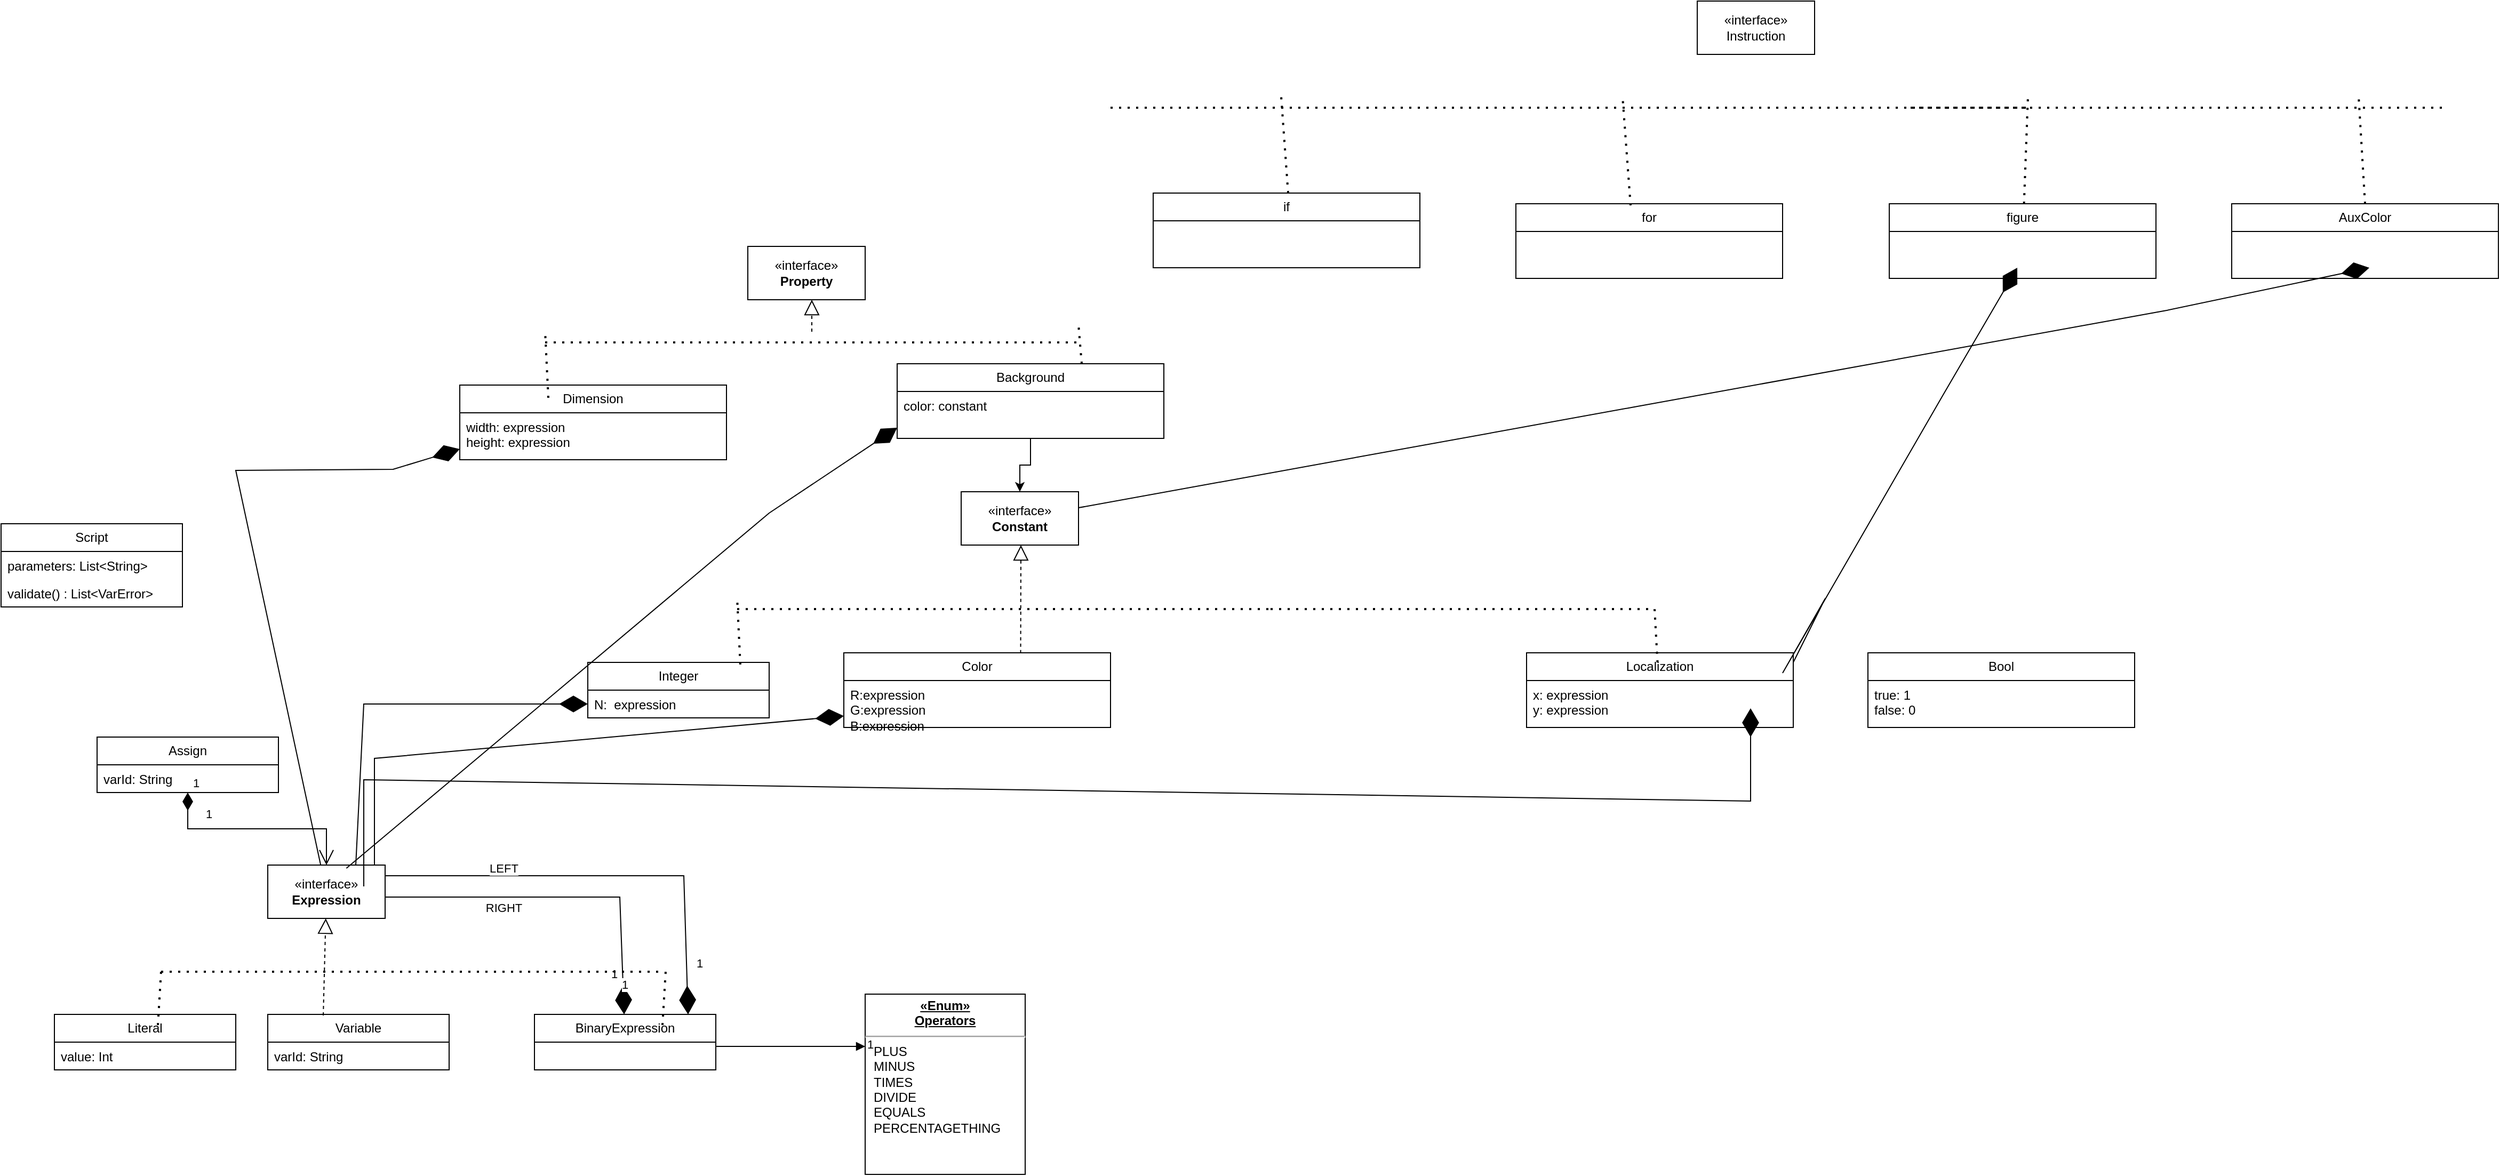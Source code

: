 <mxfile version="21.3.5" type="device">
  <diagram name="Página-1" id="YL14t9qdjf_0MGQOAjav">
    <mxGraphModel dx="1803" dy="1982" grid="1" gridSize="10" guides="1" tooltips="1" connect="1" arrows="1" fold="1" page="1" pageScale="1" pageWidth="827" pageHeight="1169" math="0" shadow="0">
      <root>
        <mxCell id="0" />
        <mxCell id="1" parent="0" />
        <mxCell id="l6KQqY1ODgKdAjRljlp7-1" value="Script" style="swimlane;fontStyle=0;childLayout=stackLayout;horizontal=1;startSize=26;fillColor=none;horizontalStack=0;resizeParent=1;resizeParentMax=0;resizeLast=0;collapsible=1;marginBottom=0;whiteSpace=wrap;html=1;" parent="1" vertex="1">
          <mxGeometry x="140" y="90" width="170" height="78" as="geometry" />
        </mxCell>
        <mxCell id="l6KQqY1ODgKdAjRljlp7-2" value="parameters: List&amp;lt;String&amp;gt;" style="text;strokeColor=none;fillColor=none;align=left;verticalAlign=top;spacingLeft=4;spacingRight=4;overflow=hidden;rotatable=0;points=[[0,0.5],[1,0.5]];portConstraint=eastwest;whiteSpace=wrap;html=1;" parent="l6KQqY1ODgKdAjRljlp7-1" vertex="1">
          <mxGeometry y="26" width="170" height="26" as="geometry" />
        </mxCell>
        <mxCell id="l6KQqY1ODgKdAjRljlp7-3" value="validate() : List&amp;lt;VarError&amp;gt;" style="text;strokeColor=none;fillColor=none;align=left;verticalAlign=top;spacingLeft=4;spacingRight=4;overflow=hidden;rotatable=0;points=[[0,0.5],[1,0.5]];portConstraint=eastwest;whiteSpace=wrap;html=1;" parent="l6KQqY1ODgKdAjRljlp7-1" vertex="1">
          <mxGeometry y="52" width="170" height="26" as="geometry" />
        </mxCell>
        <mxCell id="l6KQqY1ODgKdAjRljlp7-5" value="Assign" style="swimlane;fontStyle=0;childLayout=stackLayout;horizontal=1;startSize=26;fillColor=none;horizontalStack=0;resizeParent=1;resizeParentMax=0;resizeLast=0;collapsible=1;marginBottom=0;whiteSpace=wrap;html=1;" parent="1" vertex="1">
          <mxGeometry x="230" y="290" width="170" height="52" as="geometry" />
        </mxCell>
        <mxCell id="l6KQqY1ODgKdAjRljlp7-6" value="varId: String" style="text;strokeColor=none;fillColor=none;align=left;verticalAlign=top;spacingLeft=4;spacingRight=4;overflow=hidden;rotatable=0;points=[[0,0.5],[1,0.5]];portConstraint=eastwest;whiteSpace=wrap;html=1;" parent="l6KQqY1ODgKdAjRljlp7-5" vertex="1">
          <mxGeometry y="26" width="170" height="26" as="geometry" />
        </mxCell>
        <mxCell id="l6KQqY1ODgKdAjRljlp7-8" value="«interface»&lt;br&gt;&lt;b&gt;Expression&lt;/b&gt;" style="html=1;whiteSpace=wrap;" parent="1" vertex="1">
          <mxGeometry x="390" y="410" width="110" height="50" as="geometry" />
        </mxCell>
        <mxCell id="l6KQqY1ODgKdAjRljlp7-9" value="Literal" style="swimlane;fontStyle=0;childLayout=stackLayout;horizontal=1;startSize=26;fillColor=none;horizontalStack=0;resizeParent=1;resizeParentMax=0;resizeLast=0;collapsible=1;marginBottom=0;whiteSpace=wrap;html=1;" parent="1" vertex="1">
          <mxGeometry x="190" y="550" width="170" height="52" as="geometry" />
        </mxCell>
        <mxCell id="l6KQqY1ODgKdAjRljlp7-10" value="value: Int" style="text;strokeColor=none;fillColor=none;align=left;verticalAlign=top;spacingLeft=4;spacingRight=4;overflow=hidden;rotatable=0;points=[[0,0.5],[1,0.5]];portConstraint=eastwest;whiteSpace=wrap;html=1;" parent="l6KQqY1ODgKdAjRljlp7-9" vertex="1">
          <mxGeometry y="26" width="170" height="26" as="geometry" />
        </mxCell>
        <mxCell id="l6KQqY1ODgKdAjRljlp7-11" value="Variable" style="swimlane;fontStyle=0;childLayout=stackLayout;horizontal=1;startSize=26;fillColor=none;horizontalStack=0;resizeParent=1;resizeParentMax=0;resizeLast=0;collapsible=1;marginBottom=0;whiteSpace=wrap;html=1;" parent="1" vertex="1">
          <mxGeometry x="390" y="550" width="170" height="52" as="geometry" />
        </mxCell>
        <mxCell id="l6KQqY1ODgKdAjRljlp7-12" value="varId: String" style="text;strokeColor=none;fillColor=none;align=left;verticalAlign=top;spacingLeft=4;spacingRight=4;overflow=hidden;rotatable=0;points=[[0,0.5],[1,0.5]];portConstraint=eastwest;whiteSpace=wrap;html=1;" parent="l6KQqY1ODgKdAjRljlp7-11" vertex="1">
          <mxGeometry y="26" width="170" height="26" as="geometry" />
        </mxCell>
        <mxCell id="l6KQqY1ODgKdAjRljlp7-13" value="BinaryExpression" style="swimlane;fontStyle=0;childLayout=stackLayout;horizontal=1;startSize=26;fillColor=none;horizontalStack=0;resizeParent=1;resizeParentMax=0;resizeLast=0;collapsible=1;marginBottom=0;whiteSpace=wrap;html=1;" parent="1" vertex="1">
          <mxGeometry x="640" y="550" width="170" height="52" as="geometry" />
        </mxCell>
        <mxCell id="l6KQqY1ODgKdAjRljlp7-15" value="&lt;p style=&quot;margin:0px;margin-top:4px;text-align:center;text-decoration:underline;&quot;&gt;&lt;b&gt;«Enum»&lt;br&gt;Operators&lt;/b&gt;&lt;/p&gt;&lt;hr&gt;&lt;p style=&quot;margin:0px;margin-left:8px;&quot;&gt;PLUS&lt;br&gt;MINUS&lt;br&gt;TIMES&lt;/p&gt;&lt;p style=&quot;margin:0px;margin-left:8px;&quot;&gt;DIVIDE&lt;/p&gt;&lt;p style=&quot;margin:0px;margin-left:8px;&quot;&gt;EQUALS&lt;/p&gt;&lt;p style=&quot;margin:0px;margin-left:8px;&quot;&gt;PERCENTAGETHING&lt;/p&gt;" style="verticalAlign=top;align=left;overflow=fill;fontSize=12;fontFamily=Helvetica;html=1;whiteSpace=wrap;" parent="1" vertex="1">
          <mxGeometry x="950" y="531" width="150" height="169" as="geometry" />
        </mxCell>
        <mxCell id="l6KQqY1ODgKdAjRljlp7-17" value="" style="endArrow=none;dashed=1;html=1;dashPattern=1 3;strokeWidth=2;rounded=0;" parent="1" edge="1">
          <mxGeometry width="50" height="50" relative="1" as="geometry">
            <mxPoint x="1540" y="-300" as="sourcePoint" />
            <mxPoint x="2040" y="-300" as="targetPoint" />
          </mxGeometry>
        </mxCell>
        <mxCell id="l6KQqY1ODgKdAjRljlp7-23" value="" style="endArrow=block;dashed=1;endFill=0;endSize=12;html=1;rounded=0;exitX=0.306;exitY=0.019;exitDx=0;exitDy=0;exitPerimeter=0;" parent="1" source="l6KQqY1ODgKdAjRljlp7-11" target="l6KQqY1ODgKdAjRljlp7-8" edge="1">
          <mxGeometry width="160" relative="1" as="geometry">
            <mxPoint x="440" y="520" as="sourcePoint" />
            <mxPoint x="600" y="520" as="targetPoint" />
          </mxGeometry>
        </mxCell>
        <mxCell id="l6KQqY1ODgKdAjRljlp7-24" value="" style="endArrow=block;endFill=1;html=1;edgeStyle=orthogonalEdgeStyle;align=left;verticalAlign=top;rounded=0;" parent="1" edge="1">
          <mxGeometry x="-1" relative="1" as="geometry">
            <mxPoint x="810" y="580" as="sourcePoint" />
            <mxPoint x="950" y="580" as="targetPoint" />
          </mxGeometry>
        </mxCell>
        <mxCell id="l6KQqY1ODgKdAjRljlp7-25" value="1" style="edgeLabel;resizable=0;html=1;align=left;verticalAlign=bottom;" parent="l6KQqY1ODgKdAjRljlp7-24" connectable="0" vertex="1">
          <mxGeometry x="-1" relative="1" as="geometry">
            <mxPoint x="-480" y="-210" as="offset" />
          </mxGeometry>
        </mxCell>
        <mxCell id="l6KQqY1ODgKdAjRljlp7-26" value="" style="endArrow=diamondThin;endFill=1;endSize=24;html=1;rounded=0;" parent="1" target="l6KQqY1ODgKdAjRljlp7-13" edge="1">
          <mxGeometry width="160" relative="1" as="geometry">
            <mxPoint x="500" y="440" as="sourcePoint" />
            <mxPoint x="770" y="440" as="targetPoint" />
            <Array as="points">
              <mxPoint x="610" y="440" />
              <mxPoint x="720" y="440" />
            </Array>
          </mxGeometry>
        </mxCell>
        <mxCell id="l6KQqY1ODgKdAjRljlp7-27" value="RIGHT" style="edgeLabel;html=1;align=center;verticalAlign=middle;resizable=0;points=[];" parent="l6KQqY1ODgKdAjRljlp7-26" vertex="1" connectable="0">
          <mxGeometry x="0.901" y="-1" relative="1" as="geometry">
            <mxPoint x="-112" y="-84" as="offset" />
          </mxGeometry>
        </mxCell>
        <mxCell id="l6KQqY1ODgKdAjRljlp7-28" value="" style="endArrow=diamondThin;endFill=1;endSize=24;html=1;rounded=0;" parent="1" edge="1">
          <mxGeometry width="160" relative="1" as="geometry">
            <mxPoint x="500" y="420" as="sourcePoint" />
            <mxPoint x="784" y="550" as="targetPoint" />
            <Array as="points">
              <mxPoint x="780" y="420" />
            </Array>
          </mxGeometry>
        </mxCell>
        <mxCell id="l6KQqY1ODgKdAjRljlp7-29" value="LEFT" style="edgeLabel;html=1;align=center;verticalAlign=middle;resizable=0;points=[];" parent="l6KQqY1ODgKdAjRljlp7-28" vertex="1" connectable="0">
          <mxGeometry x="0.901" y="-1" relative="1" as="geometry">
            <mxPoint x="-172" y="-117" as="offset" />
          </mxGeometry>
        </mxCell>
        <mxCell id="b-vjV_bcO3jjn0lZ3bqL-1" value="«interface»&lt;br&gt;&lt;b&gt;Constant&lt;/b&gt;" style="html=1;whiteSpace=wrap;" vertex="1" parent="1">
          <mxGeometry x="1040" y="60" width="110" height="50" as="geometry" />
        </mxCell>
        <mxCell id="b-vjV_bcO3jjn0lZ3bqL-2" value="1" style="endArrow=open;html=1;endSize=12;startArrow=diamondThin;startSize=14;startFill=1;edgeStyle=orthogonalEdgeStyle;align=left;verticalAlign=bottom;rounded=0;" edge="1" parent="1" source="l6KQqY1ODgKdAjRljlp7-5" target="l6KQqY1ODgKdAjRljlp7-8">
          <mxGeometry x="-1" y="3" relative="1" as="geometry">
            <mxPoint x="440" y="310" as="sourcePoint" />
            <mxPoint x="600" y="310" as="targetPoint" />
          </mxGeometry>
        </mxCell>
        <mxCell id="b-vjV_bcO3jjn0lZ3bqL-3" value="1" style="edgeLabel;resizable=0;html=1;align=left;verticalAlign=bottom;" connectable="0" vertex="1" parent="1">
          <mxGeometry x="950" y="586" as="geometry" />
        </mxCell>
        <mxCell id="b-vjV_bcO3jjn0lZ3bqL-4" value="1" style="edgeLabel;resizable=0;html=1;align=left;verticalAlign=bottom;" connectable="0" vertex="1" parent="1">
          <mxGeometry x="790" y="510" as="geometry" />
        </mxCell>
        <mxCell id="b-vjV_bcO3jjn0lZ3bqL-5" value="1" style="edgeLabel;resizable=0;html=1;align=left;verticalAlign=bottom;" connectable="0" vertex="1" parent="1">
          <mxGeometry x="710" y="520" as="geometry" />
        </mxCell>
        <mxCell id="b-vjV_bcO3jjn0lZ3bqL-6" value="Integer" style="swimlane;fontStyle=0;childLayout=stackLayout;horizontal=1;startSize=26;fillColor=none;horizontalStack=0;resizeParent=1;resizeParentMax=0;resizeLast=0;collapsible=1;marginBottom=0;whiteSpace=wrap;html=1;" vertex="1" parent="1">
          <mxGeometry x="690" y="220" width="170" height="52" as="geometry" />
        </mxCell>
        <mxCell id="b-vjV_bcO3jjn0lZ3bqL-7" value="N:&amp;nbsp; expression" style="text;strokeColor=none;fillColor=none;align=left;verticalAlign=top;spacingLeft=4;spacingRight=4;overflow=hidden;rotatable=0;points=[[0,0.5],[1,0.5]];portConstraint=eastwest;whiteSpace=wrap;html=1;" vertex="1" parent="b-vjV_bcO3jjn0lZ3bqL-6">
          <mxGeometry y="26" width="170" height="26" as="geometry" />
        </mxCell>
        <mxCell id="b-vjV_bcO3jjn0lZ3bqL-8" value="Color" style="swimlane;fontStyle=0;childLayout=stackLayout;horizontal=1;startSize=26;fillColor=none;horizontalStack=0;resizeParent=1;resizeParentMax=0;resizeLast=0;collapsible=1;marginBottom=0;whiteSpace=wrap;html=1;" vertex="1" parent="1">
          <mxGeometry x="930" y="211" width="250" height="70" as="geometry" />
        </mxCell>
        <mxCell id="b-vjV_bcO3jjn0lZ3bqL-9" value="R:expression&lt;br&gt;G:expression&lt;br&gt;B:expression" style="text;strokeColor=none;fillColor=none;align=left;verticalAlign=top;spacingLeft=4;spacingRight=4;overflow=hidden;rotatable=0;points=[[0,0.5],[1,0.5]];portConstraint=eastwest;whiteSpace=wrap;html=1;" vertex="1" parent="b-vjV_bcO3jjn0lZ3bqL-8">
          <mxGeometry y="26" width="250" height="44" as="geometry" />
        </mxCell>
        <mxCell id="b-vjV_bcO3jjn0lZ3bqL-17" value="" style="endArrow=diamondThin;endFill=1;endSize=24;html=1;rounded=0;exitX=0.75;exitY=0;exitDx=0;exitDy=0;" edge="1" parent="1" source="l6KQqY1ODgKdAjRljlp7-8" target="b-vjV_bcO3jjn0lZ3bqL-7">
          <mxGeometry width="160" relative="1" as="geometry">
            <mxPoint x="774" y="291" as="sourcePoint" />
            <mxPoint x="484" y="433" as="targetPoint" />
            <Array as="points">
              <mxPoint x="480" y="259" />
            </Array>
          </mxGeometry>
        </mxCell>
        <mxCell id="b-vjV_bcO3jjn0lZ3bqL-19" value="" style="endArrow=diamondThin;endFill=1;endSize=24;html=1;rounded=0;" edge="1" parent="1" target="b-vjV_bcO3jjn0lZ3bqL-9">
          <mxGeometry width="160" relative="1" as="geometry">
            <mxPoint x="490" y="410" as="sourcePoint" />
            <mxPoint x="1070" y="310" as="targetPoint" />
            <Array as="points">
              <mxPoint x="490" y="310" />
            </Array>
          </mxGeometry>
        </mxCell>
        <mxCell id="b-vjV_bcO3jjn0lZ3bqL-21" value="" style="endArrow=none;dashed=1;html=1;dashPattern=1 3;strokeWidth=2;rounded=0;" edge="1" parent="1">
          <mxGeometry width="50" height="50" relative="1" as="geometry">
            <mxPoint x="287" y="560" as="sourcePoint" />
            <mxPoint x="290" y="510" as="targetPoint" />
          </mxGeometry>
        </mxCell>
        <mxCell id="b-vjV_bcO3jjn0lZ3bqL-22" value="" style="endArrow=none;dashed=1;html=1;dashPattern=1 3;strokeWidth=2;rounded=0;" edge="1" parent="1">
          <mxGeometry width="50" height="50" relative="1" as="geometry">
            <mxPoint x="290" y="510" as="sourcePoint" />
            <mxPoint x="760" y="510" as="targetPoint" />
          </mxGeometry>
        </mxCell>
        <mxCell id="b-vjV_bcO3jjn0lZ3bqL-23" value="" style="endArrow=none;dashed=1;html=1;dashPattern=1 3;strokeWidth=2;rounded=0;" edge="1" parent="1">
          <mxGeometry width="50" height="50" relative="1" as="geometry">
            <mxPoint x="760" y="560" as="sourcePoint" />
            <mxPoint x="763" y="510" as="targetPoint" />
          </mxGeometry>
        </mxCell>
        <mxCell id="b-vjV_bcO3jjn0lZ3bqL-25" value="1" style="edgeLabel;resizable=0;html=1;align=left;verticalAlign=bottom;" connectable="0" vertex="1" parent="1">
          <mxGeometry x="720" y="530" as="geometry" />
        </mxCell>
        <mxCell id="b-vjV_bcO3jjn0lZ3bqL-26" value="" style="endArrow=none;dashed=1;html=1;dashPattern=1 3;strokeWidth=2;rounded=0;exitX=0.841;exitY=0.038;exitDx=0;exitDy=0;exitPerimeter=0;" edge="1" parent="1" source="b-vjV_bcO3jjn0lZ3bqL-6">
          <mxGeometry width="50" height="50" relative="1" as="geometry">
            <mxPoint x="1320" y="220" as="sourcePoint" />
            <mxPoint x="830" y="160" as="targetPoint" />
          </mxGeometry>
        </mxCell>
        <mxCell id="b-vjV_bcO3jjn0lZ3bqL-27" value="" style="endArrow=block;dashed=1;endFill=0;endSize=12;html=1;rounded=0;exitX=0.663;exitY=0.005;exitDx=0;exitDy=0;exitPerimeter=0;" edge="1" parent="1" source="b-vjV_bcO3jjn0lZ3bqL-8">
          <mxGeometry width="160" relative="1" as="geometry">
            <mxPoint x="1094" y="201" as="sourcePoint" />
            <mxPoint x="1096" y="110" as="targetPoint" />
          </mxGeometry>
        </mxCell>
        <mxCell id="b-vjV_bcO3jjn0lZ3bqL-29" value="Localization" style="swimlane;fontStyle=0;childLayout=stackLayout;horizontal=1;startSize=26;fillColor=none;horizontalStack=0;resizeParent=1;resizeParentMax=0;resizeLast=0;collapsible=1;marginBottom=0;whiteSpace=wrap;html=1;" vertex="1" parent="1">
          <mxGeometry x="1570" y="211" width="250" height="70" as="geometry" />
        </mxCell>
        <mxCell id="b-vjV_bcO3jjn0lZ3bqL-30" value="x: expression&lt;br&gt;y: expression" style="text;strokeColor=none;fillColor=none;align=left;verticalAlign=top;spacingLeft=4;spacingRight=4;overflow=hidden;rotatable=0;points=[[0,0.5],[1,0.5]];portConstraint=eastwest;whiteSpace=wrap;html=1;" vertex="1" parent="b-vjV_bcO3jjn0lZ3bqL-29">
          <mxGeometry y="26" width="250" height="44" as="geometry" />
        </mxCell>
        <mxCell id="b-vjV_bcO3jjn0lZ3bqL-32" value="" style="endArrow=diamondThin;endFill=1;endSize=24;html=1;rounded=0;entryX=0.84;entryY=1.205;entryDx=0;entryDy=0;entryPerimeter=0;" edge="1" parent="1" target="b-vjV_bcO3jjn0lZ3bqL-30">
          <mxGeometry width="160" relative="1" as="geometry">
            <mxPoint x="480" y="430" as="sourcePoint" />
            <mxPoint x="1890" y="330" as="targetPoint" />
            <Array as="points">
              <mxPoint x="480" y="330" />
              <mxPoint x="1780" y="350" />
              <mxPoint x="1780" y="270" />
            </Array>
          </mxGeometry>
        </mxCell>
        <mxCell id="b-vjV_bcO3jjn0lZ3bqL-35" value="Bool" style="swimlane;fontStyle=0;childLayout=stackLayout;horizontal=1;startSize=26;fillColor=none;horizontalStack=0;resizeParent=1;resizeParentMax=0;resizeLast=0;collapsible=1;marginBottom=0;whiteSpace=wrap;html=1;" vertex="1" parent="1">
          <mxGeometry x="1890" y="211" width="250" height="70" as="geometry" />
        </mxCell>
        <mxCell id="b-vjV_bcO3jjn0lZ3bqL-36" value="true: 1&lt;br&gt;false: 0" style="text;strokeColor=none;fillColor=none;align=left;verticalAlign=top;spacingLeft=4;spacingRight=4;overflow=hidden;rotatable=0;points=[[0,0.5],[1,0.5]];portConstraint=eastwest;whiteSpace=wrap;html=1;" vertex="1" parent="b-vjV_bcO3jjn0lZ3bqL-35">
          <mxGeometry y="26" width="250" height="44" as="geometry" />
        </mxCell>
        <mxCell id="b-vjV_bcO3jjn0lZ3bqL-37" value="«interface»&lt;br&gt;Instruction" style="html=1;whiteSpace=wrap;" vertex="1" parent="1">
          <mxGeometry x="1730" y="-400" width="110" height="50" as="geometry" />
        </mxCell>
        <mxCell id="b-vjV_bcO3jjn0lZ3bqL-38" value="if" style="swimlane;fontStyle=0;childLayout=stackLayout;horizontal=1;startSize=26;fillColor=none;horizontalStack=0;resizeParent=1;resizeParentMax=0;resizeLast=0;collapsible=1;marginBottom=0;whiteSpace=wrap;html=1;" vertex="1" parent="1">
          <mxGeometry x="1220" y="-220" width="250" height="70" as="geometry" />
        </mxCell>
        <mxCell id="b-vjV_bcO3jjn0lZ3bqL-40" value="for" style="swimlane;fontStyle=0;childLayout=stackLayout;horizontal=1;startSize=26;fillColor=none;horizontalStack=0;resizeParent=1;resizeParentMax=0;resizeLast=0;collapsible=1;marginBottom=0;whiteSpace=wrap;html=1;" vertex="1" parent="1">
          <mxGeometry x="1560" y="-210" width="250" height="70" as="geometry" />
        </mxCell>
        <mxCell id="b-vjV_bcO3jjn0lZ3bqL-41" value="figure&lt;br&gt;" style="swimlane;fontStyle=0;childLayout=stackLayout;horizontal=1;startSize=26;fillColor=none;horizontalStack=0;resizeParent=1;resizeParentMax=0;resizeLast=0;collapsible=1;marginBottom=0;whiteSpace=wrap;html=1;" vertex="1" parent="1">
          <mxGeometry x="1910" y="-210" width="250" height="70" as="geometry" />
        </mxCell>
        <mxCell id="b-vjV_bcO3jjn0lZ3bqL-42" value="AuxColor" style="swimlane;fontStyle=0;childLayout=stackLayout;horizontal=1;startSize=26;fillColor=none;horizontalStack=0;resizeParent=1;resizeParentMax=0;resizeLast=0;collapsible=1;marginBottom=0;whiteSpace=wrap;html=1;" vertex="1" parent="1">
          <mxGeometry x="2231" y="-210" width="250" height="70" as="geometry" />
        </mxCell>
        <mxCell id="b-vjV_bcO3jjn0lZ3bqL-43" value="«interface»&lt;br&gt;&lt;b&gt;Property&lt;/b&gt;" style="html=1;whiteSpace=wrap;" vertex="1" parent="1">
          <mxGeometry x="840" y="-170" width="110" height="50" as="geometry" />
        </mxCell>
        <mxCell id="b-vjV_bcO3jjn0lZ3bqL-44" value="Dimension" style="swimlane;fontStyle=0;childLayout=stackLayout;horizontal=1;startSize=26;fillColor=none;horizontalStack=0;resizeParent=1;resizeParentMax=0;resizeLast=0;collapsible=1;marginBottom=0;whiteSpace=wrap;html=1;" vertex="1" parent="1">
          <mxGeometry x="570" y="-40" width="250" height="70" as="geometry" />
        </mxCell>
        <mxCell id="b-vjV_bcO3jjn0lZ3bqL-45" value="width: expression&lt;br&gt;height: expression" style="text;strokeColor=none;fillColor=none;align=left;verticalAlign=top;spacingLeft=4;spacingRight=4;overflow=hidden;rotatable=0;points=[[0,0.5],[1,0.5]];portConstraint=eastwest;whiteSpace=wrap;html=1;" vertex="1" parent="b-vjV_bcO3jjn0lZ3bqL-44">
          <mxGeometry y="26" width="250" height="44" as="geometry" />
        </mxCell>
        <mxCell id="b-vjV_bcO3jjn0lZ3bqL-20" value="" style="endArrow=diamondThin;endFill=1;endSize=24;html=1;rounded=0;" edge="1" parent="b-vjV_bcO3jjn0lZ3bqL-44" source="l6KQqY1ODgKdAjRljlp7-8">
          <mxGeometry width="160" relative="1" as="geometry">
            <mxPoint x="-807.56" y="199" as="sourcePoint" />
            <mxPoint x="0.001" y="60" as="targetPoint" />
            <Array as="points">
              <mxPoint x="-210" y="80" />
              <mxPoint x="-62.56" y="79" />
            </Array>
          </mxGeometry>
        </mxCell>
        <mxCell id="b-vjV_bcO3jjn0lZ3bqL-65" value="" style="edgeStyle=orthogonalEdgeStyle;rounded=0;orthogonalLoop=1;jettySize=auto;html=1;" edge="1" parent="1" source="b-vjV_bcO3jjn0lZ3bqL-46" target="b-vjV_bcO3jjn0lZ3bqL-1">
          <mxGeometry relative="1" as="geometry" />
        </mxCell>
        <mxCell id="b-vjV_bcO3jjn0lZ3bqL-46" value="Background" style="swimlane;fontStyle=0;childLayout=stackLayout;horizontal=1;startSize=26;fillColor=none;horizontalStack=0;resizeParent=1;resizeParentMax=0;resizeLast=0;collapsible=1;marginBottom=0;whiteSpace=wrap;html=1;" vertex="1" parent="1">
          <mxGeometry x="980" y="-60" width="250" height="70" as="geometry" />
        </mxCell>
        <mxCell id="b-vjV_bcO3jjn0lZ3bqL-51" value="" style="endArrow=none;dashed=1;html=1;dashPattern=1 3;strokeWidth=2;rounded=0;" edge="1" parent="b-vjV_bcO3jjn0lZ3bqL-46">
          <mxGeometry width="50" height="50" relative="1" as="geometry">
            <mxPoint x="173" as="sourcePoint" />
            <mxPoint x="170" y="-36" as="targetPoint" />
          </mxGeometry>
        </mxCell>
        <mxCell id="b-vjV_bcO3jjn0lZ3bqL-47" value="color: constant" style="text;strokeColor=none;fillColor=none;align=left;verticalAlign=top;spacingLeft=4;spacingRight=4;overflow=hidden;rotatable=0;points=[[0,0.5],[1,0.5]];portConstraint=eastwest;whiteSpace=wrap;html=1;" vertex="1" parent="b-vjV_bcO3jjn0lZ3bqL-46">
          <mxGeometry y="26" width="250" height="44" as="geometry" />
        </mxCell>
        <mxCell id="b-vjV_bcO3jjn0lZ3bqL-48" value="" style="endArrow=diamondThin;endFill=1;endSize=24;html=1;rounded=0;exitX=0.67;exitY=0.06;exitDx=0;exitDy=0;exitPerimeter=0;" edge="1" parent="b-vjV_bcO3jjn0lZ3bqL-46" source="l6KQqY1ODgKdAjRljlp7-8">
          <mxGeometry width="160" relative="1" as="geometry">
            <mxPoint x="-807.56" y="199" as="sourcePoint" />
            <mxPoint x="0.001" y="60" as="targetPoint" />
            <Array as="points">
              <mxPoint x="-120" y="140" />
            </Array>
          </mxGeometry>
        </mxCell>
        <mxCell id="b-vjV_bcO3jjn0lZ3bqL-49" value="" style="endArrow=none;dashed=1;html=1;dashPattern=1 3;strokeWidth=2;rounded=0;" edge="1" parent="1">
          <mxGeometry width="50" height="50" relative="1" as="geometry">
            <mxPoint x="830" y="170" as="sourcePoint" />
            <mxPoint x="1330" y="170" as="targetPoint" />
          </mxGeometry>
        </mxCell>
        <mxCell id="b-vjV_bcO3jjn0lZ3bqL-52" value="" style="endArrow=block;dashed=1;endFill=0;endSize=12;html=1;rounded=0;" edge="1" parent="1">
          <mxGeometry width="160" relative="1" as="geometry">
            <mxPoint x="900" y="-90" as="sourcePoint" />
            <mxPoint x="900" y="-120" as="targetPoint" />
          </mxGeometry>
        </mxCell>
        <mxCell id="b-vjV_bcO3jjn0lZ3bqL-53" value="" style="endArrow=none;dashed=1;html=1;dashPattern=1 3;strokeWidth=2;rounded=0;entryX=0.452;entryY=0.038;entryDx=0;entryDy=0;entryPerimeter=0;" edge="1" parent="1">
          <mxGeometry width="50" height="50" relative="1" as="geometry">
            <mxPoint x="1330" y="170" as="sourcePoint" />
            <mxPoint x="1693" y="224" as="targetPoint" />
            <Array as="points">
              <mxPoint x="1690" y="170" />
            </Array>
          </mxGeometry>
        </mxCell>
        <mxCell id="b-vjV_bcO3jjn0lZ3bqL-54" value="" style="endArrow=none;dashed=1;html=1;dashPattern=1 3;strokeWidth=2;rounded=0;exitX=0.5;exitY=0;exitDx=0;exitDy=0;" edge="1" parent="1" source="b-vjV_bcO3jjn0lZ3bqL-42">
          <mxGeometry width="50" height="50" relative="1" as="geometry">
            <mxPoint x="2353" y="-220" as="sourcePoint" />
            <mxPoint x="2350" y="-310" as="targetPoint" />
          </mxGeometry>
        </mxCell>
        <mxCell id="b-vjV_bcO3jjn0lZ3bqL-56" value="" style="endArrow=none;dashed=1;html=1;dashPattern=1 3;strokeWidth=2;rounded=0;" edge="1" parent="1">
          <mxGeometry width="50" height="50" relative="1" as="geometry">
            <mxPoint x="650" y="-80" as="sourcePoint" />
            <mxPoint x="1150" y="-80" as="targetPoint" />
          </mxGeometry>
        </mxCell>
        <mxCell id="b-vjV_bcO3jjn0lZ3bqL-57" value="" style="endArrow=none;dashed=1;html=1;dashPattern=1 3;strokeWidth=2;rounded=0;" edge="1" parent="1">
          <mxGeometry width="50" height="50" relative="1" as="geometry">
            <mxPoint x="1346.5" y="-220" as="sourcePoint" />
            <mxPoint x="1340" y="-310" as="targetPoint" />
          </mxGeometry>
        </mxCell>
        <mxCell id="b-vjV_bcO3jjn0lZ3bqL-59" value="" style="endArrow=none;dashed=1;html=1;dashPattern=1 3;strokeWidth=2;rounded=0;exitX=0.841;exitY=0.038;exitDx=0;exitDy=0;exitPerimeter=0;" edge="1" parent="1">
          <mxGeometry width="50" height="50" relative="1" as="geometry">
            <mxPoint x="653" y="-28" as="sourcePoint" />
            <mxPoint x="650" y="-90" as="targetPoint" />
          </mxGeometry>
        </mxCell>
        <mxCell id="b-vjV_bcO3jjn0lZ3bqL-60" value="" style="endArrow=none;dashed=1;html=1;dashPattern=1 3;strokeWidth=2;rounded=0;exitX=0.43;exitY=0.022;exitDx=0;exitDy=0;exitPerimeter=0;" edge="1" parent="1" source="b-vjV_bcO3jjn0lZ3bqL-40">
          <mxGeometry width="50" height="50" relative="1" as="geometry">
            <mxPoint x="1663" y="-248" as="sourcePoint" />
            <mxPoint x="1660" y="-310" as="targetPoint" />
          </mxGeometry>
        </mxCell>
        <mxCell id="b-vjV_bcO3jjn0lZ3bqL-61" value="" style="endArrow=none;dashed=1;html=1;dashPattern=1 3;strokeWidth=2;rounded=0;" edge="1" parent="1" source="b-vjV_bcO3jjn0lZ3bqL-41">
          <mxGeometry width="50" height="50" relative="1" as="geometry">
            <mxPoint x="2060" y="-220" as="sourcePoint" />
            <mxPoint x="2040" y="-310" as="targetPoint" />
          </mxGeometry>
        </mxCell>
        <mxCell id="b-vjV_bcO3jjn0lZ3bqL-62" value="" style="endArrow=none;dashed=1;html=1;dashPattern=1 3;strokeWidth=2;rounded=0;" edge="1" parent="1">
          <mxGeometry width="50" height="50" relative="1" as="geometry">
            <mxPoint x="1930" y="-300" as="sourcePoint" />
            <mxPoint x="2430" y="-300" as="targetPoint" />
          </mxGeometry>
        </mxCell>
        <mxCell id="b-vjV_bcO3jjn0lZ3bqL-63" value="" style="endArrow=none;dashed=1;html=1;dashPattern=1 3;strokeWidth=2;rounded=0;" edge="1" parent="1">
          <mxGeometry width="50" height="50" relative="1" as="geometry">
            <mxPoint x="1180" y="-300" as="sourcePoint" />
            <mxPoint x="1680" y="-300" as="targetPoint" />
          </mxGeometry>
        </mxCell>
        <mxCell id="b-vjV_bcO3jjn0lZ3bqL-64" value="" style="endArrow=diamondThin;endFill=1;endSize=24;html=1;rounded=0;" edge="1" parent="1">
          <mxGeometry width="160" relative="1" as="geometry">
            <mxPoint x="1820" y="220" as="sourcePoint" />
            <mxPoint x="2030" y="-150" as="targetPoint" />
            <Array as="points">
              <mxPoint x="1850" y="160" />
              <mxPoint x="1810" y="230" />
              <mxPoint x="1960" y="-30" />
            </Array>
          </mxGeometry>
        </mxCell>
        <mxCell id="b-vjV_bcO3jjn0lZ3bqL-67" value="" style="endArrow=diamondThin;endFill=1;endSize=24;html=1;rounded=0;" edge="1" parent="1" source="b-vjV_bcO3jjn0lZ3bqL-1">
          <mxGeometry width="160" relative="1" as="geometry">
            <mxPoint x="2150" y="220" as="sourcePoint" />
            <mxPoint x="2360" y="-150" as="targetPoint" />
            <Array as="points">
              <mxPoint x="2170" y="-110" />
            </Array>
          </mxGeometry>
        </mxCell>
      </root>
    </mxGraphModel>
  </diagram>
</mxfile>

